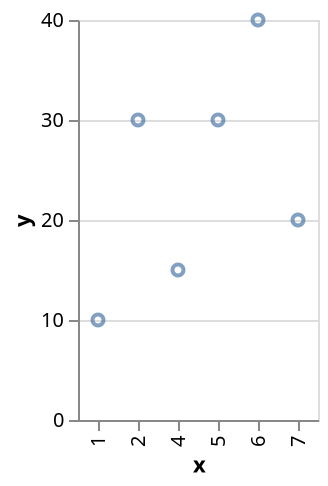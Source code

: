 {
  "$schema": "https://vega.github.io/schema/vega-lite/v5.json",
  "data": {
    "values": [
      {
        "x": -1,
        "y": null
      },
      {
        "x": 1,
        "y": 10
      },
      {
        "x": 2,
        "y": 30
      },
      {
        "x": 3,
        "y": null
      },
      {
        "x": 4,
        "y": 15
      },
      {
        "x": 5,
        "y": 30
      },
      {
        "x": 6,
        "y": 40
      },
      {
        "x": 7,
        "y": 20
      },
      {
        "x": 10,
        "y": null
      }
    ]
  },
  "mark": "point",
  "encoding": {
    "x": {"field": "x", "type": "ordinal"},
    "y": {"field": "y", "type": "quantitative"}
  }
}
